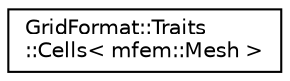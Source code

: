 digraph "Graphical Class Hierarchy"
{
 // LATEX_PDF_SIZE
  edge [fontname="Helvetica",fontsize="10",labelfontname="Helvetica",labelfontsize="10"];
  node [fontname="Helvetica",fontsize="10",shape=record];
  rankdir="LR";
  Node0 [label="GridFormat::Traits\l::Cells\< mfem::Mesh \>",height=0.2,width=0.4,color="black", fillcolor="white", style="filled",URL="$structGridFormat_1_1Traits_1_1Cells_3_01mfem_1_1Mesh_01_4.html",tooltip=" "];
}
